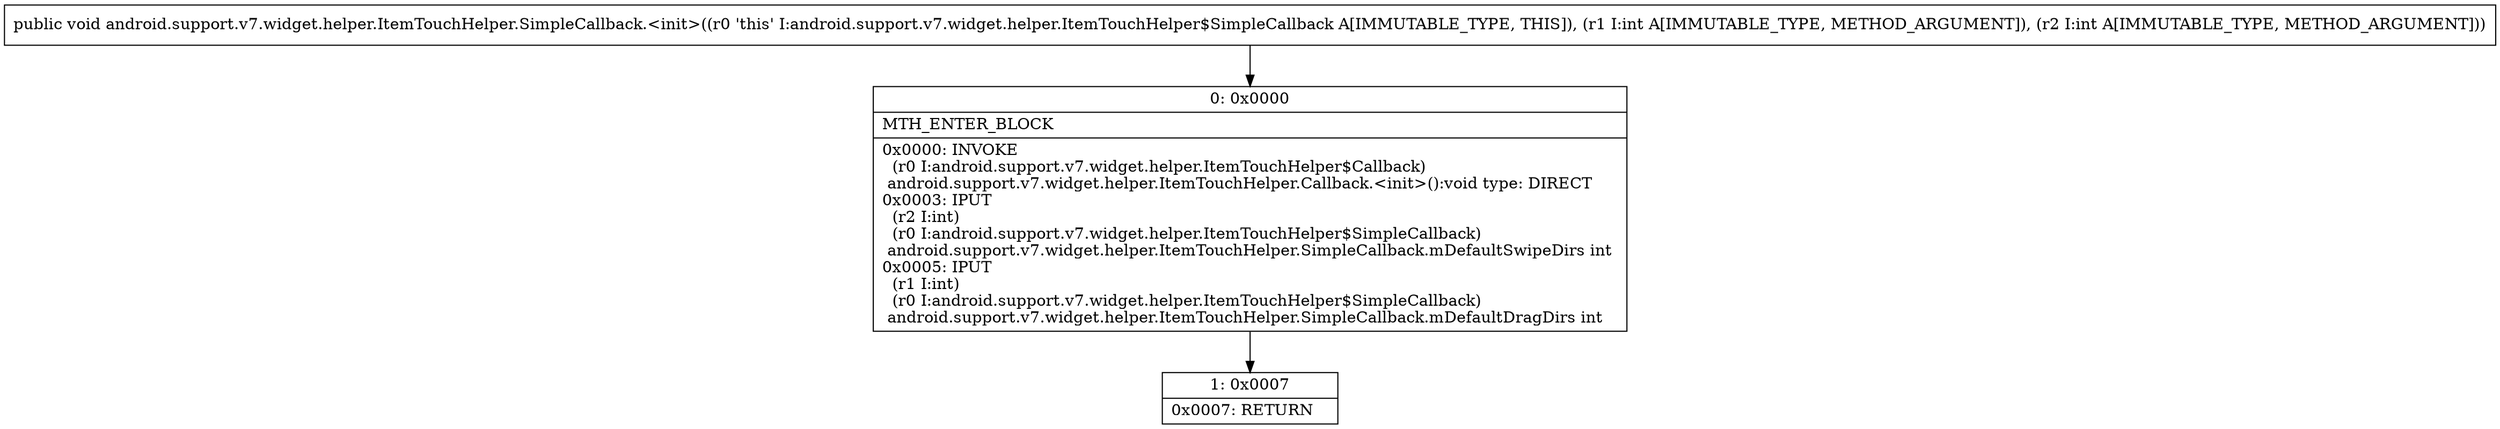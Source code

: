 digraph "CFG forandroid.support.v7.widget.helper.ItemTouchHelper.SimpleCallback.\<init\>(II)V" {
Node_0 [shape=record,label="{0\:\ 0x0000|MTH_ENTER_BLOCK\l|0x0000: INVOKE  \l  (r0 I:android.support.v7.widget.helper.ItemTouchHelper$Callback)\l android.support.v7.widget.helper.ItemTouchHelper.Callback.\<init\>():void type: DIRECT \l0x0003: IPUT  \l  (r2 I:int)\l  (r0 I:android.support.v7.widget.helper.ItemTouchHelper$SimpleCallback)\l android.support.v7.widget.helper.ItemTouchHelper.SimpleCallback.mDefaultSwipeDirs int \l0x0005: IPUT  \l  (r1 I:int)\l  (r0 I:android.support.v7.widget.helper.ItemTouchHelper$SimpleCallback)\l android.support.v7.widget.helper.ItemTouchHelper.SimpleCallback.mDefaultDragDirs int \l}"];
Node_1 [shape=record,label="{1\:\ 0x0007|0x0007: RETURN   \l}"];
MethodNode[shape=record,label="{public void android.support.v7.widget.helper.ItemTouchHelper.SimpleCallback.\<init\>((r0 'this' I:android.support.v7.widget.helper.ItemTouchHelper$SimpleCallback A[IMMUTABLE_TYPE, THIS]), (r1 I:int A[IMMUTABLE_TYPE, METHOD_ARGUMENT]), (r2 I:int A[IMMUTABLE_TYPE, METHOD_ARGUMENT])) }"];
MethodNode -> Node_0;
Node_0 -> Node_1;
}

